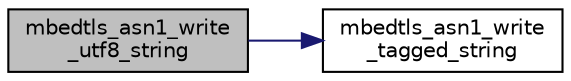 digraph "mbedtls_asn1_write_utf8_string"
{
 // LATEX_PDF_SIZE
  edge [fontname="Helvetica",fontsize="10",labelfontname="Helvetica",labelfontsize="10"];
  node [fontname="Helvetica",fontsize="10",shape=record];
  rankdir="LR";
  Node1 [label="mbedtls_asn1_write\l_utf8_string",height=0.2,width=0.4,color="black", fillcolor="grey75", style="filled", fontcolor="black",tooltip="Write a UTF8 string in ASN.1 format using the UTF8String string encoding tag (#MBEDTLS_ASN1_PRINTABLE..."];
  Node1 -> Node2 [color="midnightblue",fontsize="10",style="solid",fontname="Helvetica"];
  Node2 [label="mbedtls_asn1_write\l_tagged_string",height=0.2,width=0.4,color="black", fillcolor="white", style="filled",URL="$d7/d40/asn1write_8c.html#ac3eabece61b806d8fd82959488215ece",tooltip="Write a string in ASN.1 format using a specific string encoding tag."];
}
